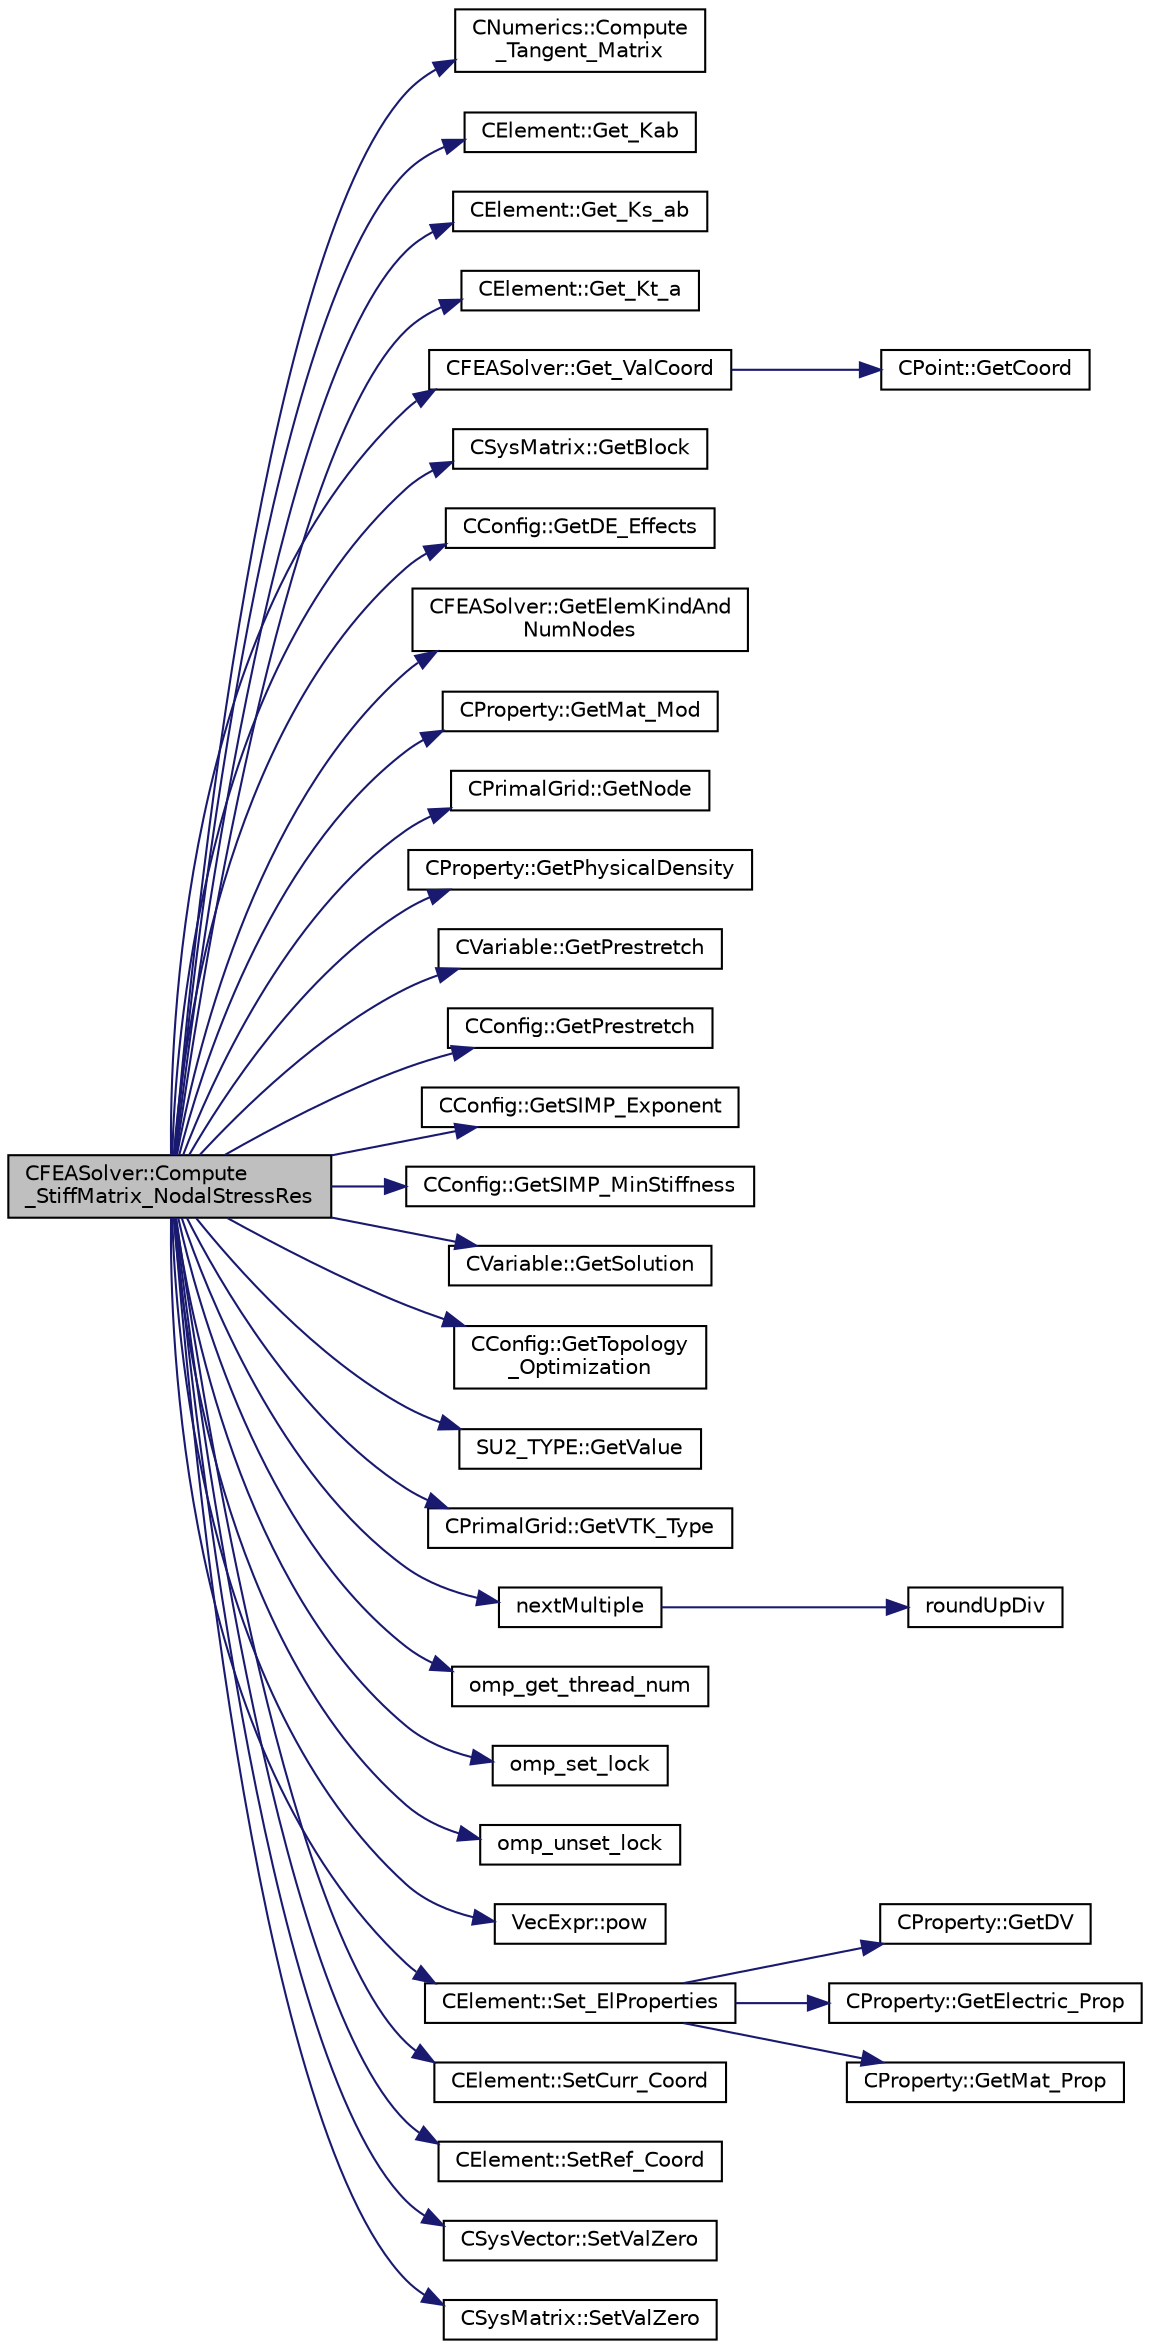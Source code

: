 digraph "CFEASolver::Compute_StiffMatrix_NodalStressRes"
{
 // LATEX_PDF_SIZE
  edge [fontname="Helvetica",fontsize="10",labelfontname="Helvetica",labelfontsize="10"];
  node [fontname="Helvetica",fontsize="10",shape=record];
  rankdir="LR";
  Node1 [label="CFEASolver::Compute\l_StiffMatrix_NodalStressRes",height=0.2,width=0.4,color="black", fillcolor="grey75", style="filled", fontcolor="black",tooltip="Compute the stiffness matrix of the problem and the nodal stress terms at the same time."];
  Node1 -> Node2 [color="midnightblue",fontsize="10",style="solid",fontname="Helvetica"];
  Node2 [label="CNumerics::Compute\l_Tangent_Matrix",height=0.2,width=0.4,color="black", fillcolor="white", style="filled",URL="$classCNumerics.html#a9434c2059759aedc34a9656c6e9f9088",tooltip="A virtual member to compute the tangent matrix in structural problems."];
  Node1 -> Node3 [color="midnightblue",fontsize="10",style="solid",fontname="Helvetica"];
  Node3 [label="CElement::Get_Kab",height=0.2,width=0.4,color="black", fillcolor="white", style="filled",URL="$classCElement.html#a077f170b754fd4533595bf6bc163b2a6",tooltip="Return the value of the submatrix K relating nodes a and b."];
  Node1 -> Node4 [color="midnightblue",fontsize="10",style="solid",fontname="Helvetica"];
  Node4 [label="CElement::Get_Ks_ab",height=0.2,width=0.4,color="black", fillcolor="white", style="filled",URL="$classCElement.html#af5653dec1d4aba8cea8c4dfa42c497bc",tooltip="Return the value of the diagonal term for the stress contribution, relating nodes a and b."];
  Node1 -> Node5 [color="midnightblue",fontsize="10",style="solid",fontname="Helvetica"];
  Node5 [label="CElement::Get_Kt_a",height=0.2,width=0.4,color="black", fillcolor="white", style="filled",URL="$classCElement.html#a8b2b11078cc413d3de947f6437d4fb92",tooltip="Return the values of the nodal stress components of the residual for node a."];
  Node1 -> Node6 [color="midnightblue",fontsize="10",style="solid",fontname="Helvetica"];
  Node6 [label="CFEASolver::Get_ValCoord",height=0.2,width=0.4,color="black", fillcolor="white", style="filled",URL="$classCFEASolver.html#ad4309facfe4044d5f5a11209cc96c7eb",tooltip="Get the value of the reference coordinate to set on the element structure."];
  Node6 -> Node7 [color="midnightblue",fontsize="10",style="solid",fontname="Helvetica"];
  Node7 [label="CPoint::GetCoord",height=0.2,width=0.4,color="black", fillcolor="white", style="filled",URL="$classCPoint.html#ab16c29dd03911529cd73bf467c313179",tooltip="Get the coordinates dor the control volume."];
  Node1 -> Node8 [color="midnightblue",fontsize="10",style="solid",fontname="Helvetica"];
  Node8 [label="CSysMatrix::GetBlock",height=0.2,width=0.4,color="black", fillcolor="white", style="filled",URL="$classCSysMatrix.html#a47036e07a622b3c93751016a2e6239fe",tooltip="Get a pointer to the start of block \"ij\"."];
  Node1 -> Node9 [color="midnightblue",fontsize="10",style="solid",fontname="Helvetica"];
  Node9 [label="CConfig::GetDE_Effects",height=0.2,width=0.4,color="black", fillcolor="white", style="filled",URL="$classCConfig.html#a62ca95c832d0e3492d1a55320b0c06e8",tooltip="Decide whether to apply DE effects to the model."];
  Node1 -> Node10 [color="midnightblue",fontsize="10",style="solid",fontname="Helvetica"];
  Node10 [label="CFEASolver::GetElemKindAnd\lNumNodes",height=0.2,width=0.4,color="black", fillcolor="white", style="filled",URL="$classCFEASolver.html#a69ff8e551924f4cfbad103287b4bb8bb",tooltip="Get the element container index and number of nodes of a given VTK type."];
  Node1 -> Node11 [color="midnightblue",fontsize="10",style="solid",fontname="Helvetica"];
  Node11 [label="CProperty::GetMat_Mod",height=0.2,width=0.4,color="black", fillcolor="white", style="filled",URL="$classCProperty.html#a7dfea7244f23fe4db5118aa1e8291413",tooltip="Get the material model to use for the element."];
  Node1 -> Node12 [color="midnightblue",fontsize="10",style="solid",fontname="Helvetica"];
  Node12 [label="CPrimalGrid::GetNode",height=0.2,width=0.4,color="black", fillcolor="white", style="filled",URL="$classCPrimalGrid.html#a6353b89f5a8a3948cd475da6152bf077",tooltip="Get the nodes shared by the primal grid element."];
  Node1 -> Node13 [color="midnightblue",fontsize="10",style="solid",fontname="Helvetica"];
  Node13 [label="CProperty::GetPhysicalDensity",height=0.2,width=0.4,color="black", fillcolor="white", style="filled",URL="$classCProperty.html#a0c0c3778fe99294e3b156bebb5c87d4b",tooltip="Get the value of the Physical density."];
  Node1 -> Node14 [color="midnightblue",fontsize="10",style="solid",fontname="Helvetica"];
  Node14 [label="CVariable::GetPrestretch",height=0.2,width=0.4,color="black", fillcolor="white", style="filled",URL="$classCVariable.html#a2ad87f8b3ff6a0b7c2a6aa2ee5a935d5",tooltip="A virtual member."];
  Node1 -> Node15 [color="midnightblue",fontsize="10",style="solid",fontname="Helvetica"];
  Node15 [label="CConfig::GetPrestretch",height=0.2,width=0.4,color="black", fillcolor="white", style="filled",URL="$classCConfig.html#a1cb01724397ce2448f6d3836577a16de",tooltip="Decide whether it's necessary to read a reference geometry."];
  Node1 -> Node16 [color="midnightblue",fontsize="10",style="solid",fontname="Helvetica"];
  Node16 [label="CConfig::GetSIMP_Exponent",height=0.2,width=0.4,color="black", fillcolor="white", style="filled",URL="$classCConfig.html#a2759180807b49d7c91924011abec1a35",tooltip="Get exponent for density-based stiffness penalization."];
  Node1 -> Node17 [color="midnightblue",fontsize="10",style="solid",fontname="Helvetica"];
  Node17 [label="CConfig::GetSIMP_MinStiffness",height=0.2,width=0.4,color="black", fillcolor="white", style="filled",URL="$classCConfig.html#a3807df530b42b9a9f711a9670ea698e9",tooltip="Get lower bound for density-based stiffness penalization."];
  Node1 -> Node18 [color="midnightblue",fontsize="10",style="solid",fontname="Helvetica"];
  Node18 [label="CVariable::GetSolution",height=0.2,width=0.4,color="black", fillcolor="white", style="filled",URL="$classCVariable.html#a261483e39c23c1de7cb9aea7e917c121",tooltip="Get the solution."];
  Node1 -> Node19 [color="midnightblue",fontsize="10",style="solid",fontname="Helvetica"];
  Node19 [label="CConfig::GetTopology\l_Optimization",height=0.2,width=0.4,color="black", fillcolor="white", style="filled",URL="$classCConfig.html#aaf3e38ba9bf594bc2d636158d1dbf305",tooltip="Get topology optimization."];
  Node1 -> Node20 [color="midnightblue",fontsize="10",style="solid",fontname="Helvetica"];
  Node20 [label="SU2_TYPE::GetValue",height=0.2,width=0.4,color="black", fillcolor="white", style="filled",URL="$namespaceSU2__TYPE.html#adf52a59d6f4e578f7915ec9abbf7cb22",tooltip="Get the (primitive) value of the datatype (needs to be specialized for active types)."];
  Node1 -> Node21 [color="midnightblue",fontsize="10",style="solid",fontname="Helvetica"];
  Node21 [label="CPrimalGrid::GetVTK_Type",height=0.2,width=0.4,color="black", fillcolor="white", style="filled",URL="$classCPrimalGrid.html#ad506ad8f97dd70d71c1ee6f407df4cf5",tooltip="Get VTK type."];
  Node1 -> Node22 [color="midnightblue",fontsize="10",style="solid",fontname="Helvetica"];
  Node22 [label="nextMultiple",height=0.2,width=0.4,color="black", fillcolor="white", style="filled",URL="$omp__structure_8hpp.html#adb8cd1783c3fe468888c1c0a5b57cace",tooltip="Round up to next multiple."];
  Node22 -> Node23 [color="midnightblue",fontsize="10",style="solid",fontname="Helvetica"];
  Node23 [label="roundUpDiv",height=0.2,width=0.4,color="black", fillcolor="white", style="filled",URL="$omp__structure_8hpp.html#a1c00281f52b615b111a4990b2d2a5157",tooltip="Integer division rounding up."];
  Node1 -> Node24 [color="midnightblue",fontsize="10",style="solid",fontname="Helvetica"];
  Node24 [label="omp_get_thread_num",height=0.2,width=0.4,color="black", fillcolor="white", style="filled",URL="$omp__structure_8hpp.html#aad63dd7e34961dbbd2e8774e7f6bc2d0",tooltip="Index of current thread, akin to MPI rank."];
  Node1 -> Node25 [color="midnightblue",fontsize="10",style="solid",fontname="Helvetica"];
  Node25 [label="omp_set_lock",height=0.2,width=0.4,color="black", fillcolor="white", style="filled",URL="$omp__structure_8hpp.html#ab306e0d3de13445b4ca9d93b67b8fd25",tooltip=" "];
  Node1 -> Node26 [color="midnightblue",fontsize="10",style="solid",fontname="Helvetica"];
  Node26 [label="omp_unset_lock",height=0.2,width=0.4,color="black", fillcolor="white", style="filled",URL="$omp__structure_8hpp.html#aaf7282f4c7262612a1c68395bc764470",tooltip=" "];
  Node1 -> Node27 [color="midnightblue",fontsize="10",style="solid",fontname="Helvetica"];
  Node27 [label="VecExpr::pow",height=0.2,width=0.4,color="black", fillcolor="white", style="filled",URL="$group__VecExpr.html#ga7fb255e1f2a1773d3cc6ff7bee1aadd2",tooltip=" "];
  Node1 -> Node28 [color="midnightblue",fontsize="10",style="solid",fontname="Helvetica"];
  Node28 [label="CElement::Set_ElProperties",height=0.2,width=0.4,color="black", fillcolor="white", style="filled",URL="$classCElement.html#a5a9bc98cf64c54b7e073427967dc3f5a",tooltip="Store the values of the identifiers for element properties."];
  Node28 -> Node29 [color="midnightblue",fontsize="10",style="solid",fontname="Helvetica"];
  Node29 [label="CProperty::GetDV",height=0.2,width=0.4,color="black", fillcolor="white", style="filled",URL="$classCProperty.html#a903e86823bf39c0aee76101d401668c5",tooltip="Get index of the design variable."];
  Node28 -> Node30 [color="midnightblue",fontsize="10",style="solid",fontname="Helvetica"];
  Node30 [label="CProperty::GetElectric_Prop",height=0.2,width=0.4,color="black", fillcolor="white", style="filled",URL="$classCProperty.html#a39808d4c3a823fee58948e00f3abb002",tooltip="Get index of the electric properties."];
  Node28 -> Node31 [color="midnightblue",fontsize="10",style="solid",fontname="Helvetica"];
  Node31 [label="CProperty::GetMat_Prop",height=0.2,width=0.4,color="black", fillcolor="white", style="filled",URL="$classCProperty.html#ae052b949ce07fbd8906850d8098862cf",tooltip="Get index of the physical properties."];
  Node1 -> Node32 [color="midnightblue",fontsize="10",style="solid",fontname="Helvetica"];
  Node32 [label="CElement::SetCurr_Coord",height=0.2,width=0.4,color="black", fillcolor="white", style="filled",URL="$classCElement.html#a1909cf0356d960f9b3a40f4c85b8233e",tooltip="Set the value of the coordinate of the nodes in the current configuration."];
  Node1 -> Node33 [color="midnightblue",fontsize="10",style="solid",fontname="Helvetica"];
  Node33 [label="CElement::SetRef_Coord",height=0.2,width=0.4,color="black", fillcolor="white", style="filled",URL="$classCElement.html#a734f0ffdf9fc0d48f6add20fd6cd5cfe",tooltip="Set the value of the coordinate of the nodes in the reference configuration."];
  Node1 -> Node34 [color="midnightblue",fontsize="10",style="solid",fontname="Helvetica"];
  Node34 [label="CSysVector::SetValZero",height=0.2,width=0.4,color="black", fillcolor="white", style="filled",URL="$classCSysVector.html#aa179ddab500faadee96bebecff9e201d",tooltip="Sets to zero all the entries of the vector."];
  Node1 -> Node35 [color="midnightblue",fontsize="10",style="solid",fontname="Helvetica"];
  Node35 [label="CSysMatrix::SetValZero",height=0.2,width=0.4,color="black", fillcolor="white", style="filled",URL="$classCSysMatrix.html#a8f974ad2e089dccfc99ea21a4ef5a819",tooltip="Sets to zero all the entries of the sparse matrix."];
}
